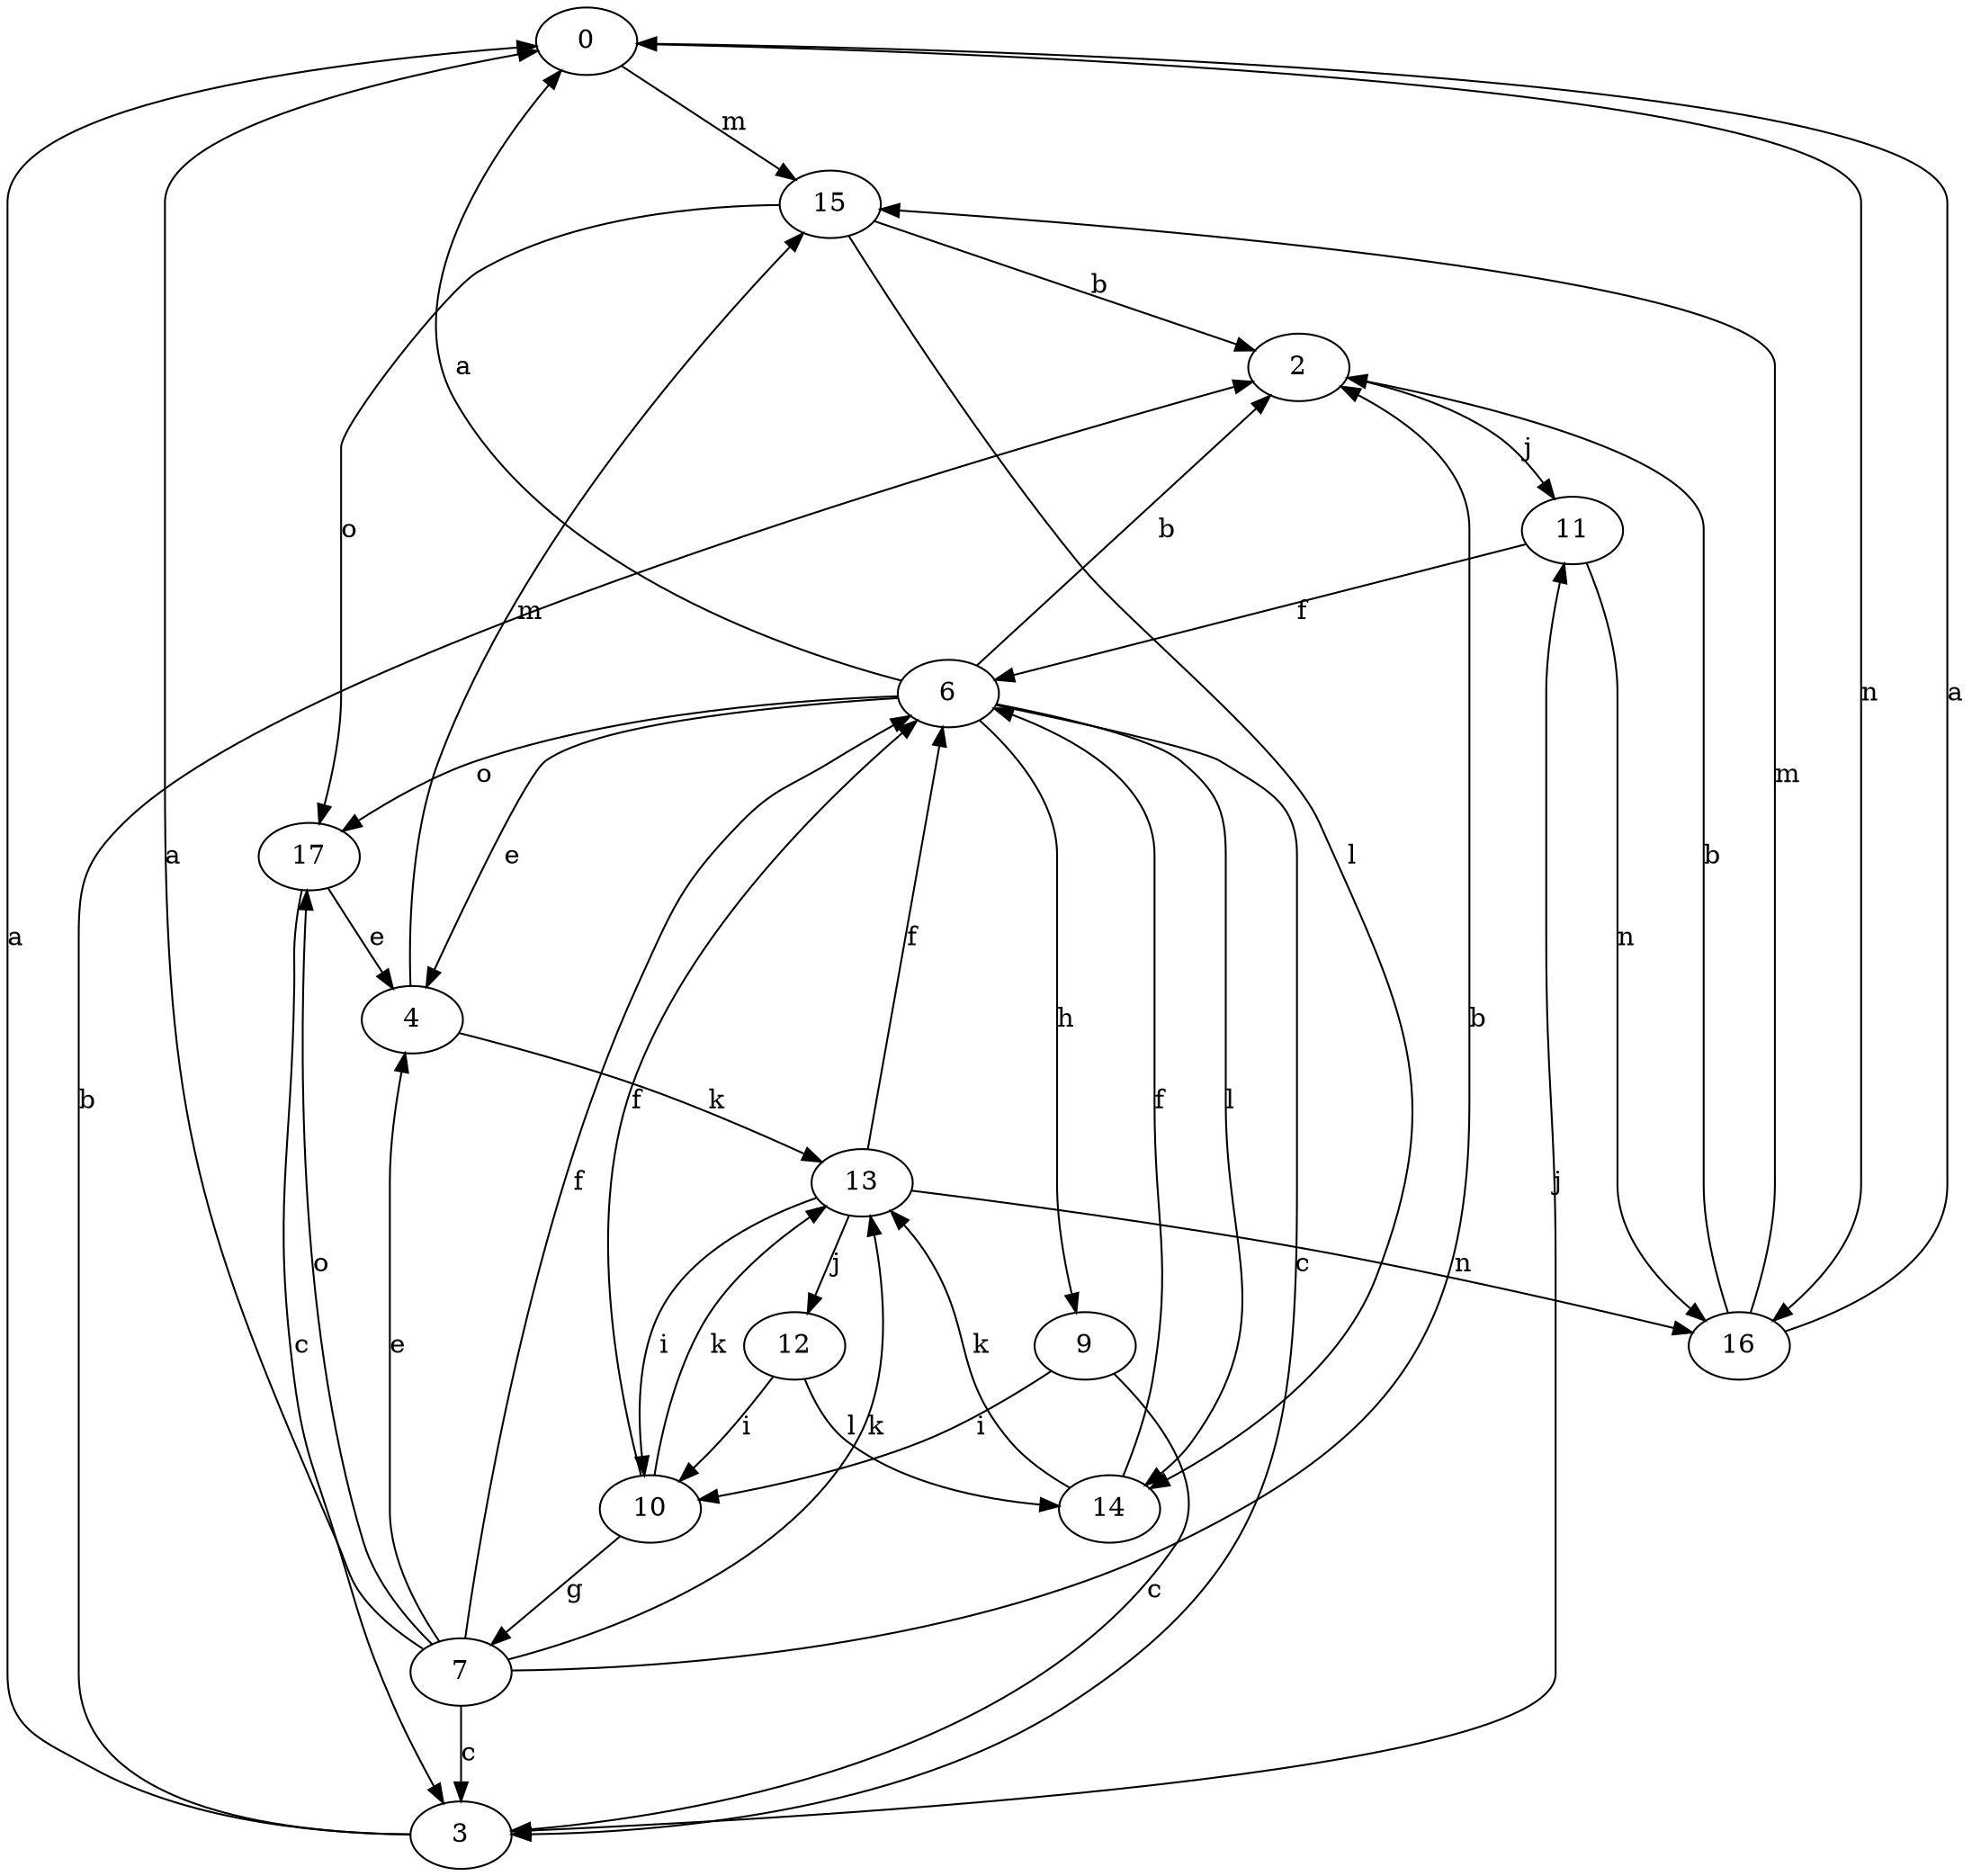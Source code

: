 strict digraph  {
0;
2;
3;
4;
6;
7;
9;
10;
11;
12;
13;
14;
15;
16;
17;
0 -> 15  [label=m];
0 -> 16  [label=n];
2 -> 11  [label=j];
3 -> 0  [label=a];
3 -> 2  [label=b];
3 -> 11  [label=j];
4 -> 13  [label=k];
4 -> 15  [label=m];
6 -> 0  [label=a];
6 -> 2  [label=b];
6 -> 3  [label=c];
6 -> 4  [label=e];
6 -> 9  [label=h];
6 -> 14  [label=l];
6 -> 17  [label=o];
7 -> 0  [label=a];
7 -> 2  [label=b];
7 -> 3  [label=c];
7 -> 4  [label=e];
7 -> 6  [label=f];
7 -> 13  [label=k];
7 -> 17  [label=o];
9 -> 3  [label=c];
9 -> 10  [label=i];
10 -> 6  [label=f];
10 -> 7  [label=g];
10 -> 13  [label=k];
11 -> 6  [label=f];
11 -> 16  [label=n];
12 -> 10  [label=i];
12 -> 14  [label=l];
13 -> 6  [label=f];
13 -> 10  [label=i];
13 -> 12  [label=j];
13 -> 16  [label=n];
14 -> 6  [label=f];
14 -> 13  [label=k];
15 -> 2  [label=b];
15 -> 14  [label=l];
15 -> 17  [label=o];
16 -> 0  [label=a];
16 -> 2  [label=b];
16 -> 15  [label=m];
17 -> 3  [label=c];
17 -> 4  [label=e];
}
